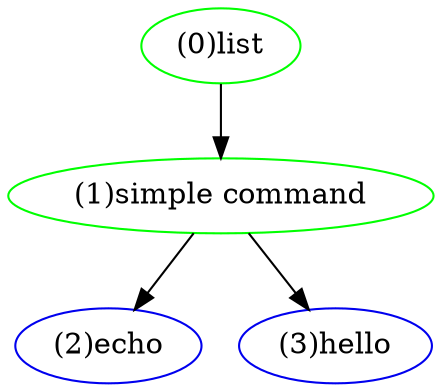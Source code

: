digraph G {
"(0)list"[color=green]
"(1)simple command"[color=green1]
"(0)list" -> "(1)simple command"
"(1)simple command"[color=green1]
"(2)echo"[color=blue2]
"(1)simple command" -> "(2)echo"
"(2)echo"[color=blue2]
"(3)hello"[color=blue2]
"(1)simple command" -> "(3)hello"
"(3)hello"[color=blue2]
}